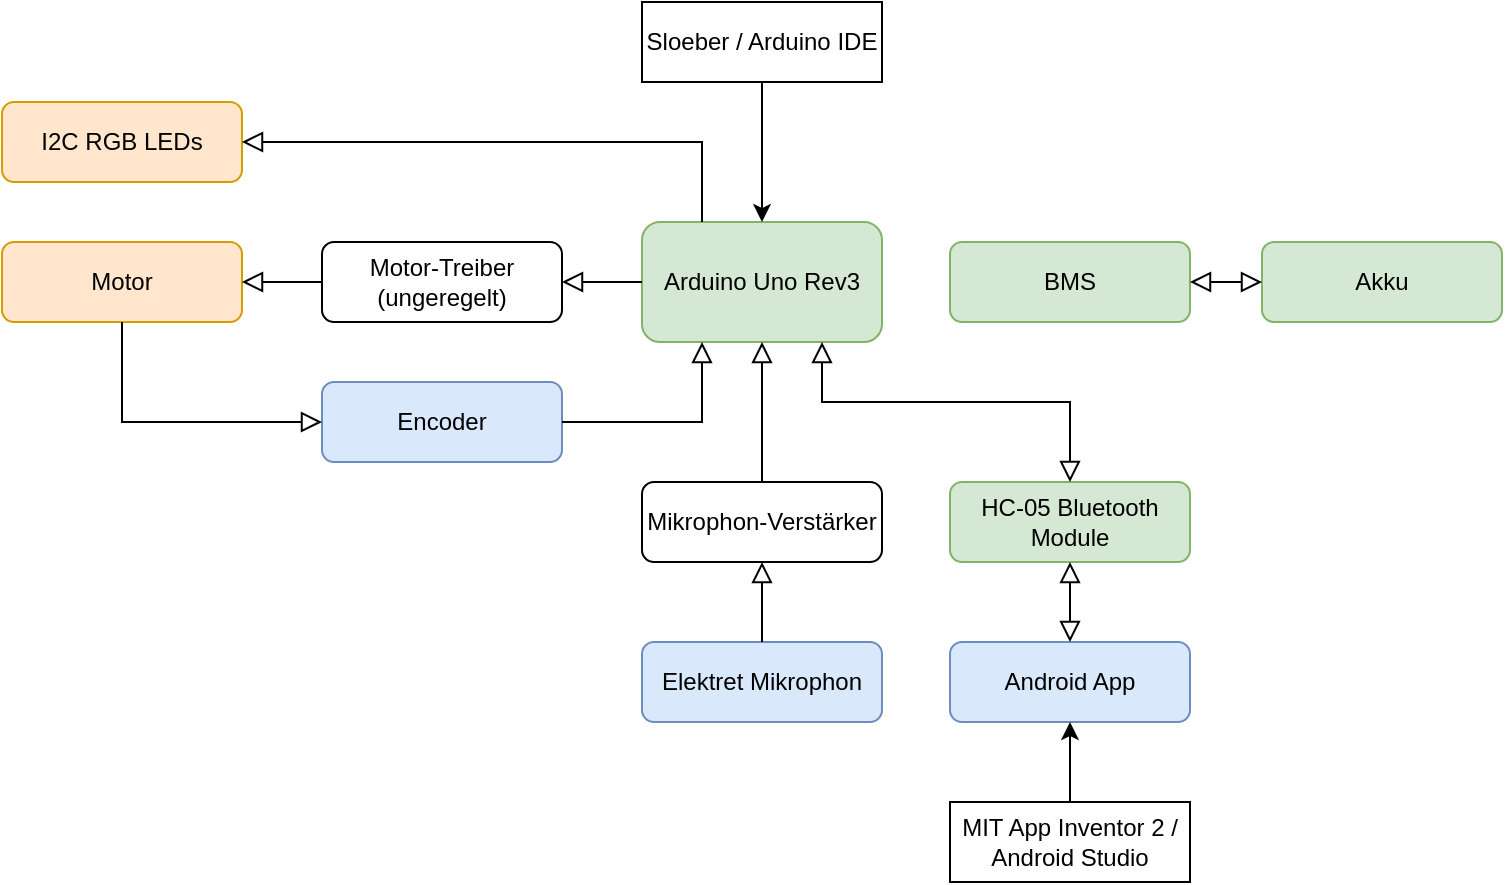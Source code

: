 <mxfile version="12.7.4" type="device"><diagram id="C5RBs43oDa-KdzZeNtuy" name="Page-1"><mxGraphModel dx="1382" dy="795" grid="1" gridSize="10" guides="1" tooltips="1" connect="1" arrows="1" fold="1" page="1" pageScale="1" pageWidth="827" pageHeight="1169" math="0" shadow="0"><root><mxCell id="WIyWlLk6GJQsqaUBKTNV-0"/><mxCell id="WIyWlLk6GJQsqaUBKTNV-1" parent="WIyWlLk6GJQsqaUBKTNV-0"/><mxCell id="WIyWlLk6GJQsqaUBKTNV-3" value="Arduino Uno Rev3" style="rounded=1;whiteSpace=wrap;html=1;fontSize=12;glass=0;strokeWidth=1;shadow=0;fillColor=#d5e8d4;strokeColor=#82b366;" parent="WIyWlLk6GJQsqaUBKTNV-1" vertex="1"><mxGeometry x="340" y="160" width="120" height="60" as="geometry"/></mxCell><mxCell id="WIyWlLk6GJQsqaUBKTNV-7" value="Android App" style="rounded=1;whiteSpace=wrap;html=1;fontSize=12;glass=0;strokeWidth=1;shadow=0;fillColor=#dae8fc;strokeColor=#6c8ebf;" parent="WIyWlLk6GJQsqaUBKTNV-1" vertex="1"><mxGeometry x="494" y="370" width="120" height="40" as="geometry"/></mxCell><mxCell id="gEUxp61g7Sy-UdXzbv6u-0" value="HC-05 Bluetooth Module" style="rounded=1;whiteSpace=wrap;html=1;fontSize=12;glass=0;strokeWidth=1;shadow=0;fillColor=#d5e8d4;strokeColor=#82b366;" parent="WIyWlLk6GJQsqaUBKTNV-1" vertex="1"><mxGeometry x="494" y="290" width="120" height="40" as="geometry"/></mxCell><mxCell id="gEUxp61g7Sy-UdXzbv6u-1" value="" style="rounded=0;html=1;jettySize=auto;orthogonalLoop=1;fontSize=11;endArrow=block;endFill=0;endSize=8;strokeWidth=1;shadow=0;labelBackgroundColor=none;edgeStyle=orthogonalEdgeStyle;entryX=0.5;entryY=1;entryDx=0;entryDy=0;exitX=0.5;exitY=0;exitDx=0;exitDy=0;startArrow=block;startFill=0;startSize=8;" parent="WIyWlLk6GJQsqaUBKTNV-1" source="WIyWlLk6GJQsqaUBKTNV-7" target="gEUxp61g7Sy-UdXzbv6u-0" edge="1"><mxGeometry relative="1" as="geometry"><mxPoint x="650" y="290" as="sourcePoint"/><mxPoint x="490" y="290" as="targetPoint"/></mxGeometry></mxCell><mxCell id="gEUxp61g7Sy-UdXzbv6u-3" value="MIT App Inventor 2 / Android Studio" style="rounded=0;whiteSpace=wrap;html=1;" parent="WIyWlLk6GJQsqaUBKTNV-1" vertex="1"><mxGeometry x="494" y="450" width="120" height="40" as="geometry"/></mxCell><mxCell id="gEUxp61g7Sy-UdXzbv6u-7" value="Sloeber / Arduino IDE" style="rounded=0;whiteSpace=wrap;html=1;" parent="WIyWlLk6GJQsqaUBKTNV-1" vertex="1"><mxGeometry x="340" y="50" width="120" height="40" as="geometry"/></mxCell><mxCell id="gEUxp61g7Sy-UdXzbv6u-8" value="" style="endArrow=classic;html=1;entryX=0.5;entryY=0;entryDx=0;entryDy=0;exitX=0.5;exitY=1;exitDx=0;exitDy=0;" parent="WIyWlLk6GJQsqaUBKTNV-1" source="gEUxp61g7Sy-UdXzbv6u-7" target="WIyWlLk6GJQsqaUBKTNV-3" edge="1"><mxGeometry width="50" height="50" relative="1" as="geometry"><mxPoint x="620" y="240" as="sourcePoint"/><mxPoint x="620" y="290" as="targetPoint"/><Array as="points"><mxPoint x="400" y="160"/></Array></mxGeometry></mxCell><mxCell id="gEUxp61g7Sy-UdXzbv6u-10" value="Mikrophon-Verstärker" style="rounded=1;whiteSpace=wrap;html=1;fontSize=12;glass=0;strokeWidth=1;shadow=0;" parent="WIyWlLk6GJQsqaUBKTNV-1" vertex="1"><mxGeometry x="340" y="290" width="120" height="40" as="geometry"/></mxCell><mxCell id="gEUxp61g7Sy-UdXzbv6u-16" value="Elektret Mikrophon" style="rounded=1;whiteSpace=wrap;html=1;fontSize=12;glass=0;strokeWidth=1;shadow=0;fillColor=#dae8fc;strokeColor=#6c8ebf;" parent="WIyWlLk6GJQsqaUBKTNV-1" vertex="1"><mxGeometry x="340" y="370" width="120" height="40" as="geometry"/></mxCell><mxCell id="gEUxp61g7Sy-UdXzbv6u-17" value="" style="rounded=0;html=1;jettySize=auto;orthogonalLoop=1;fontSize=11;endArrow=block;endFill=0;endSize=8;strokeWidth=1;shadow=0;labelBackgroundColor=none;edgeStyle=orthogonalEdgeStyle;exitX=0.5;exitY=0;exitDx=0;exitDy=0;entryX=0.5;entryY=1;entryDx=0;entryDy=0;" parent="WIyWlLk6GJQsqaUBKTNV-1" source="gEUxp61g7Sy-UdXzbv6u-16" edge="1" target="gEUxp61g7Sy-UdXzbv6u-10"><mxGeometry relative="1" as="geometry"><mxPoint x="670" y="310" as="sourcePoint"/><mxPoint x="340" y="300" as="targetPoint"/></mxGeometry></mxCell><mxCell id="gEUxp61g7Sy-UdXzbv6u-18" value="Motor-Treiber (ungeregelt)" style="rounded=1;whiteSpace=wrap;html=1;fontSize=12;glass=0;strokeWidth=1;shadow=0;" parent="WIyWlLk6GJQsqaUBKTNV-1" vertex="1"><mxGeometry x="180" y="170" width="120" height="40" as="geometry"/></mxCell><mxCell id="gEUxp61g7Sy-UdXzbv6u-20" value="" style="rounded=0;html=1;jettySize=auto;orthogonalLoop=1;fontSize=11;endArrow=block;endFill=0;endSize=8;strokeWidth=1;shadow=0;labelBackgroundColor=none;edgeStyle=orthogonalEdgeStyle;exitX=0;exitY=0.5;exitDx=0;exitDy=0;entryX=1;entryY=0.5;entryDx=0;entryDy=0;" parent="WIyWlLk6GJQsqaUBKTNV-1" source="WIyWlLk6GJQsqaUBKTNV-3" target="gEUxp61g7Sy-UdXzbv6u-18" edge="1"><mxGeometry relative="1" as="geometry"><mxPoint x="220" y="310" as="sourcePoint"/><mxPoint x="270" y="310" as="targetPoint"/></mxGeometry></mxCell><mxCell id="gEUxp61g7Sy-UdXzbv6u-21" value="Motor" style="rounded=1;whiteSpace=wrap;html=1;fontSize=12;glass=0;strokeWidth=1;shadow=0;fillColor=#ffe6cc;strokeColor=#d79b00;" parent="WIyWlLk6GJQsqaUBKTNV-1" vertex="1"><mxGeometry x="20" y="170" width="120" height="40" as="geometry"/></mxCell><mxCell id="gEUxp61g7Sy-UdXzbv6u-22" value="" style="rounded=0;html=1;jettySize=auto;orthogonalLoop=1;fontSize=11;endArrow=block;endFill=0;endSize=8;strokeWidth=1;shadow=0;labelBackgroundColor=none;edgeStyle=orthogonalEdgeStyle;exitX=0;exitY=0.5;exitDx=0;exitDy=0;entryX=1;entryY=0.5;entryDx=0;entryDy=0;" parent="WIyWlLk6GJQsqaUBKTNV-1" source="gEUxp61g7Sy-UdXzbv6u-18" target="gEUxp61g7Sy-UdXzbv6u-21" edge="1"><mxGeometry relative="1" as="geometry"><mxPoint x="350" y="220" as="sourcePoint"/><mxPoint x="310" y="220" as="targetPoint"/></mxGeometry></mxCell><mxCell id="gEUxp61g7Sy-UdXzbv6u-23" value="Encoder" style="rounded=1;whiteSpace=wrap;html=1;fontSize=12;glass=0;strokeWidth=1;shadow=0;fillColor=#dae8fc;strokeColor=#6c8ebf;" parent="WIyWlLk6GJQsqaUBKTNV-1" vertex="1"><mxGeometry x="180" y="240" width="120" height="40" as="geometry"/></mxCell><mxCell id="gEUxp61g7Sy-UdXzbv6u-24" value="" style="rounded=0;html=1;jettySize=auto;orthogonalLoop=1;fontSize=11;endArrow=block;endFill=0;endSize=8;strokeWidth=1;shadow=0;labelBackgroundColor=none;edgeStyle=orthogonalEdgeStyle;exitX=0.5;exitY=1;exitDx=0;exitDy=0;entryX=0;entryY=0.5;entryDx=0;entryDy=0;" parent="WIyWlLk6GJQsqaUBKTNV-1" source="gEUxp61g7Sy-UdXzbv6u-21" target="gEUxp61g7Sy-UdXzbv6u-23" edge="1"><mxGeometry relative="1" as="geometry"><mxPoint x="190" y="220" as="sourcePoint"/><mxPoint x="150" y="220" as="targetPoint"/><Array as="points"><mxPoint x="80" y="260"/></Array></mxGeometry></mxCell><mxCell id="gEUxp61g7Sy-UdXzbv6u-27" value="" style="rounded=0;html=1;jettySize=auto;orthogonalLoop=1;fontSize=11;endArrow=block;endFill=0;endSize=8;strokeWidth=1;shadow=0;labelBackgroundColor=none;edgeStyle=orthogonalEdgeStyle;exitX=1;exitY=0.5;exitDx=0;exitDy=0;entryX=0.25;entryY=1;entryDx=0;entryDy=0;" parent="WIyWlLk6GJQsqaUBKTNV-1" source="gEUxp61g7Sy-UdXzbv6u-23" target="WIyWlLk6GJQsqaUBKTNV-3" edge="1"><mxGeometry relative="1" as="geometry"><mxPoint x="90" y="200" as="sourcePoint"/><mxPoint x="140" y="150" as="targetPoint"/></mxGeometry></mxCell><mxCell id="gEUxp61g7Sy-UdXzbv6u-28" value="I2C RGB LEDs" style="rounded=1;whiteSpace=wrap;html=1;fontSize=12;glass=0;strokeWidth=1;shadow=0;fillColor=#ffe6cc;strokeColor=#d79b00;" parent="WIyWlLk6GJQsqaUBKTNV-1" vertex="1"><mxGeometry x="20" y="100" width="120" height="40" as="geometry"/></mxCell><mxCell id="gEUxp61g7Sy-UdXzbv6u-29" value="" style="rounded=0;html=1;jettySize=auto;orthogonalLoop=1;fontSize=11;endArrow=block;endFill=0;endSize=8;strokeWidth=1;shadow=0;labelBackgroundColor=none;edgeStyle=orthogonalEdgeStyle;entryX=1;entryY=0.5;entryDx=0;entryDy=0;exitX=0.25;exitY=0;exitDx=0;exitDy=0;" parent="WIyWlLk6GJQsqaUBKTNV-1" source="WIyWlLk6GJQsqaUBKTNV-3" target="gEUxp61g7Sy-UdXzbv6u-28" edge="1"><mxGeometry relative="1" as="geometry"><mxPoint x="330" y="120" as="sourcePoint"/><mxPoint x="310" y="200" as="targetPoint"/><Array as="points"><mxPoint x="370" y="120"/><mxPoint x="140" y="120"/></Array></mxGeometry></mxCell><mxCell id="gEUxp61g7Sy-UdXzbv6u-31" value="" style="endArrow=classic;html=1;exitX=0.5;exitY=0;exitDx=0;exitDy=0;entryX=0.5;entryY=1;entryDx=0;entryDy=0;" parent="WIyWlLk6GJQsqaUBKTNV-1" source="gEUxp61g7Sy-UdXzbv6u-3" target="WIyWlLk6GJQsqaUBKTNV-7" edge="1"><mxGeometry width="50" height="50" relative="1" as="geometry"><mxPoint x="470" y="140" as="sourcePoint"/><mxPoint x="520" y="90" as="targetPoint"/></mxGeometry></mxCell><mxCell id="FIU13tFkHm2zpQOXCCrG-0" value="Akku" style="rounded=1;whiteSpace=wrap;html=1;fontSize=12;glass=0;strokeWidth=1;shadow=0;fillColor=#d5e8d4;strokeColor=#82b366;" vertex="1" parent="WIyWlLk6GJQsqaUBKTNV-1"><mxGeometry x="650" y="170" width="120" height="40" as="geometry"/></mxCell><mxCell id="FIU13tFkHm2zpQOXCCrG-1" value="" style="rounded=0;html=1;jettySize=auto;orthogonalLoop=1;fontSize=11;endArrow=block;endFill=0;endSize=8;strokeWidth=1;shadow=0;labelBackgroundColor=none;edgeStyle=orthogonalEdgeStyle;exitX=0.5;exitY=0;exitDx=0;exitDy=0;entryX=0.5;entryY=1;entryDx=0;entryDy=0;" edge="1" parent="WIyWlLk6GJQsqaUBKTNV-1" source="gEUxp61g7Sy-UdXzbv6u-10" target="WIyWlLk6GJQsqaUBKTNV-3"><mxGeometry relative="1" as="geometry"><mxPoint x="310" y="130" as="sourcePoint"/><mxPoint x="380" y="180" as="targetPoint"/></mxGeometry></mxCell><mxCell id="FIU13tFkHm2zpQOXCCrG-2" value="" style="rounded=0;html=1;jettySize=auto;orthogonalLoop=1;fontSize=11;endArrow=block;endFill=0;endSize=8;strokeWidth=1;shadow=0;labelBackgroundColor=none;edgeStyle=orthogonalEdgeStyle;exitX=0.5;exitY=0;exitDx=0;exitDy=0;entryX=0.75;entryY=1;entryDx=0;entryDy=0;startArrow=block;startFill=0;startSize=8;" edge="1" parent="WIyWlLk6GJQsqaUBKTNV-1" source="gEUxp61g7Sy-UdXzbv6u-0" target="WIyWlLk6GJQsqaUBKTNV-3"><mxGeometry relative="1" as="geometry"><mxPoint x="320" y="140" as="sourcePoint"/><mxPoint x="390" y="190" as="targetPoint"/><Array as="points"><mxPoint x="554" y="250"/><mxPoint x="430" y="250"/></Array></mxGeometry></mxCell><mxCell id="FIU13tFkHm2zpQOXCCrG-3" value="BMS" style="rounded=1;whiteSpace=wrap;html=1;fontSize=12;glass=0;strokeWidth=1;shadow=0;fillColor=#d5e8d4;strokeColor=#82b366;" vertex="1" parent="WIyWlLk6GJQsqaUBKTNV-1"><mxGeometry x="494" y="170" width="120" height="40" as="geometry"/></mxCell><mxCell id="FIU13tFkHm2zpQOXCCrG-4" value="" style="rounded=0;html=1;jettySize=auto;orthogonalLoop=1;fontSize=11;endArrow=block;endFill=0;endSize=8;strokeWidth=1;shadow=0;labelBackgroundColor=none;edgeStyle=orthogonalEdgeStyle;exitX=0;exitY=0.5;exitDx=0;exitDy=0;entryX=1;entryY=0.5;entryDx=0;entryDy=0;startArrow=block;startFill=0;startSize=8;" edge="1" parent="WIyWlLk6GJQsqaUBKTNV-1" source="FIU13tFkHm2zpQOXCCrG-0" target="FIU13tFkHm2zpQOXCCrG-3"><mxGeometry relative="1" as="geometry"><mxPoint x="564" y="300" as="sourcePoint"/><mxPoint x="440" y="230" as="targetPoint"/><Array as="points"><mxPoint x="650" y="190"/><mxPoint x="650" y="190"/></Array></mxGeometry></mxCell></root></mxGraphModel></diagram></mxfile>